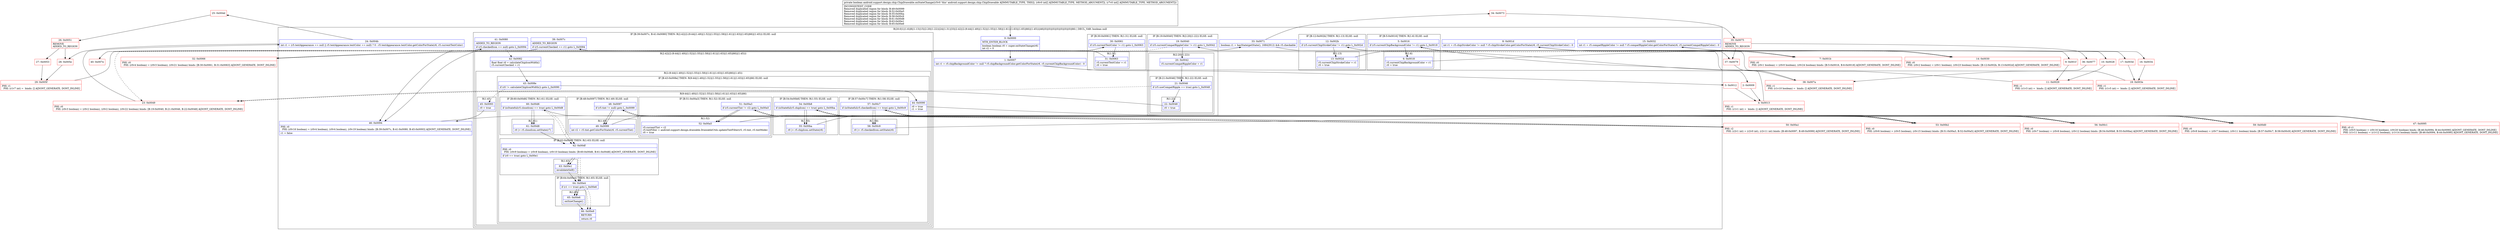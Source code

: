 digraph "CFG forandroid.support.design.chip.ChipDrawable.onStateChange([I[I)Z" {
subgraph cluster_Region_148109050 {
label = "R(20:0|1|(1:6)|8|(1:13)|15|(2:20|(1:22))|24|(1:31)|33|(2:42|(2:(9:44|(1:49)|(1:52)|(1:55)|(1:58)|(1:61)|(1:63)|(1:65)|66)|(1:45)))|46|(0)|(0)|(0)|(0)|(0)|(0)|(0)|66) | DECL_VAR: boolean null\l";
node [shape=record,color=blue];
Node_0 [shape=record,label="{0\:\ 0x0000|MTH_ENTER_BLOCK\l|boolean boolean r0 = super.onStateChange(r6)\lint r2 = 0\l}"];
Node_1 [shape=record,label="{1\:\ 0x0007|int r1 = r5.chipBackgroundColor != null ? r5.chipBackgroundColor.getColorForState(r6, r5.currentChipBackgroundColor) : 0\l}"];
subgraph cluster_IfRegion_1310733368 {
label = "IF [B:5:0x0016] THEN: R(1:6) ELSE: null";
node [shape=record,color=blue];
Node_5 [shape=record,label="{5\:\ 0x0016|if (r5.currentChipBackgroundColor != r1) goto L_0x0018\l}"];
subgraph cluster_Region_406551754 {
label = "R(1:6)";
node [shape=record,color=blue];
Node_6 [shape=record,label="{6\:\ 0x0018|r5.currentChipBackgroundColor = r1\lr0 = true\l}"];
}
}
Node_8 [shape=record,label="{8\:\ 0x001d|int r1 = r5.chipStrokeColor != null ? r5.chipStrokeColor.getColorForState(r6, r5.currentChipStrokeColor) : 0\l}"];
subgraph cluster_IfRegion_1862985124 {
label = "IF [B:12:0x002b] THEN: R(1:13) ELSE: null";
node [shape=record,color=blue];
Node_12 [shape=record,label="{12\:\ 0x002b|if (r5.currentChipStrokeColor != r1) goto L_0x002d\l}"];
subgraph cluster_Region_670091186 {
label = "R(1:13)";
node [shape=record,color=blue];
Node_13 [shape=record,label="{13\:\ 0x002d|r5.currentChipStrokeColor = r1\lr0 = true\l}"];
}
}
Node_15 [shape=record,label="{15\:\ 0x0032|int r1 = r5.compatRippleColor != null ? r5.compatRippleColor.getColorForState(r6, r5.currentCompatRippleColor) : 0\l}"];
subgraph cluster_IfRegion_2059181783 {
label = "IF [B:19:0x0040] THEN: R(2:20|(1:22)) ELSE: null";
node [shape=record,color=blue];
Node_19 [shape=record,label="{19\:\ 0x0040|if (r5.currentCompatRippleColor != r1) goto L_0x0042\l}"];
subgraph cluster_Region_847381669 {
label = "R(2:20|(1:22))";
node [shape=record,color=blue];
Node_20 [shape=record,label="{20\:\ 0x0042|r5.currentCompatRippleColor = r1\l}"];
subgraph cluster_IfRegion_993860363 {
label = "IF [B:21:0x0046] THEN: R(1:22) ELSE: null";
node [shape=record,color=blue];
Node_21 [shape=record,label="{21\:\ 0x0046|if (r5.useCompatRipple == true) goto L_0x0048\l}"];
subgraph cluster_Region_1125410776 {
label = "R(1:22)";
node [shape=record,color=blue];
Node_22 [shape=record,label="{22\:\ 0x0048|r0 = true\l}"];
}
}
}
}
Node_24 [shape=record,label="{24\:\ 0x004b|int r1 = (r5.textAppearance == null \|\| r5.textAppearance.textColor == null) ? 0 : r5.textAppearance.textColor.getColorForState(r6, r5.currentTextColor)\l}"];
subgraph cluster_IfRegion_2102159161 {
label = "IF [B:30:0x0061] THEN: R(1:31) ELSE: null";
node [shape=record,color=blue];
Node_30 [shape=record,label="{30\:\ 0x0061|if (r5.currentTextColor != r1) goto L_0x0063\l}"];
subgraph cluster_Region_1470558484 {
label = "R(1:31)";
node [shape=record,color=blue];
Node_31 [shape=record,label="{31\:\ 0x0063|r5.currentTextColor = r1\lr0 = true\l}"];
}
}
Node_33 [shape=record,label="{33\:\ 0x0071|boolean r1 = hasState(getState(), 16842912) && r5.checkable\l}"];
subgraph cluster_IfRegion_1171495665 {
label = "IF [B:39:0x007c, B:41:0x0080] THEN: R(2:42|(2:(9:44|(1:49)|(1:52)|(1:55)|(1:58)|(1:61)|(1:63)|(1:65)|66)|(1:45))) ELSE: null";
node [shape=record,color=blue];
Node_39 [shape=record,label="{39\:\ 0x007c|ADDED_TO_REGION\l|if (r5.currentChecked == r1) goto L_0x0094\l}"];
Node_41 [shape=record,label="{41\:\ 0x0080|ADDED_TO_REGION\l|if (r5.checkedIcon == null) goto L_0x0094\l}"];
subgraph cluster_Region_1527250618 {
label = "R(2:42|(2:(9:44|(1:49)|(1:52)|(1:55)|(1:58)|(1:61)|(1:63)|(1:65)|66)|(1:45)))";
node [shape=record,color=blue];
Node_42 [shape=record,label="{42\:\ 0x0082|float float r0 = calculateChipIconWidth()\lr5.currentChecked = r1\l}"];
subgraph cluster_Region_1354413339 {
label = "R(2:(9:44|(1:49)|(1:52)|(1:55)|(1:58)|(1:61)|(1:63)|(1:65)|66)|(1:45))";
node [shape=record,color=blue];
subgraph cluster_IfRegion_2030202451 {
label = "IF [B:43:0x008e] THEN: R(9:44|(1:49)|(1:52)|(1:55)|(1:58)|(1:61)|(1:63)|(1:65)|66) ELSE: null";
node [shape=record,color=blue];
Node_43 [shape=record,label="{43\:\ 0x008e|if (r0 != calculateChipIconWidth()) goto L_0x0090\l}"];
subgraph cluster_Region_1324233565 {
label = "R(9:44|(1:49)|(1:52)|(1:55)|(1:58)|(1:61)|(1:63)|(1:65)|66)";
node [shape=record,color=blue];
Node_44 [shape=record,label="{44\:\ 0x0090|r0 = true\lr1 = true\l}"];
subgraph cluster_IfRegion_236960104 {
label = "IF [B:48:0x0097] THEN: R(1:49) ELSE: null";
node [shape=record,color=blue];
Node_48 [shape=record,label="{48\:\ 0x0097|if (r5.tint != null) goto L_0x0099\l}"];
subgraph cluster_Region_970132235 {
label = "R(1:49)";
node [shape=record,color=blue];
Node_49 [shape=record,label="{49\:\ 0x0099|int r2 = r5.tint.getColorForState(r6, r5.currentTint)\l}"];
}
}
subgraph cluster_IfRegion_2060320215 {
label = "IF [B:51:0x00a3] THEN: R(1:52) ELSE: null";
node [shape=record,color=blue];
Node_51 [shape=record,label="{51\:\ 0x00a3|if (r5.currentTint != r2) goto L_0x00a5\l}"];
subgraph cluster_Region_99760786 {
label = "R(1:52)";
node [shape=record,color=blue];
Node_52 [shape=record,label="{52\:\ 0x00a5|r5.currentTint = r2\lr5.tintFilter = android.support.design.drawable.DrawableUtils.updateTintFilter(r5, r5.tint, r5.tintMode)\lr0 = true\l}"];
}
}
subgraph cluster_IfRegion_677203943 {
label = "IF [B:54:0x00b8] THEN: R(1:55) ELSE: null";
node [shape=record,color=blue];
Node_54 [shape=record,label="{54\:\ 0x00b8|if (isStateful(r5.chipIcon) == true) goto L_0x00ba\l}"];
subgraph cluster_Region_310475294 {
label = "R(1:55)";
node [shape=record,color=blue];
Node_55 [shape=record,label="{55\:\ 0x00ba|r0 \|= r5.chipIcon.setState(r6)\l}"];
}
}
subgraph cluster_IfRegion_2070670500 {
label = "IF [B:57:0x00c7] THEN: R(1:58) ELSE: null";
node [shape=record,color=blue];
Node_57 [shape=record,label="{57\:\ 0x00c7|if (isStateful(r5.checkedIcon) == true) goto L_0x00c9\l}"];
subgraph cluster_Region_1478227707 {
label = "R(1:58)";
node [shape=record,color=blue];
Node_58 [shape=record,label="{58\:\ 0x00c9|r0 \|= r5.checkedIcon.setState(r6)\l}"];
}
}
subgraph cluster_IfRegion_2122091711 {
label = "IF [B:60:0x00d6] THEN: R(1:61) ELSE: null";
node [shape=record,color=blue];
Node_60 [shape=record,label="{60\:\ 0x00d6|if (isStateful(r5.closeIcon) == true) goto L_0x00d8\l}"];
subgraph cluster_Region_1248903525 {
label = "R(1:61)";
node [shape=record,color=blue];
Node_61 [shape=record,label="{61\:\ 0x00d8|r0 \|= r5.closeIcon.setState(r7)\l}"];
}
}
subgraph cluster_IfRegion_2029322376 {
label = "IF [B:62:0x00df] THEN: R(1:63) ELSE: null";
node [shape=record,color=blue];
Node_62 [shape=record,label="{62\:\ 0x00df|PHI: r0 \l  PHI: (r0v9 boolean) = (r0v8 boolean), (r0v10 boolean) binds: [B:60:0x00d6, B:61:0x00d8] A[DONT_GENERATE, DONT_INLINE]\l|if (r0 == true) goto L_0x00e1\l}"];
subgraph cluster_Region_232505057 {
label = "R(1:63)";
node [shape=record,color=blue];
Node_63 [shape=record,label="{63\:\ 0x00e1|invalidateSelf()\l}"];
}
}
subgraph cluster_IfRegion_1329330890 {
label = "IF [B:64:0x00e4] THEN: R(1:65) ELSE: null";
node [shape=record,color=blue];
Node_64 [shape=record,label="{64\:\ 0x00e4|if (r1 == true) goto L_0x00e6\l}"];
subgraph cluster_Region_1804677445 {
label = "R(1:65)";
node [shape=record,color=blue];
Node_65 [shape=record,label="{65\:\ 0x00e6|onSizeChange()\l}"];
}
}
Node_66 [shape=record,label="{66\:\ 0x00e9|RETURN\l|return r0\l}"];
}
}
subgraph cluster_Region_1229301920 {
label = "R(1:45)";
node [shape=record,color=blue];
Node_45 [shape=record,label="{45\:\ 0x0093|r0 = true\l}"];
}
}
}
}
Node_46 [shape=record,label="{46\:\ 0x0094|PHI: r0 \l  PHI: (r0v16 boolean) = (r0v4 boolean), (r0v4 boolean), (r0v19 boolean) binds: [B:39:0x007c, B:41:0x0080, B:45:0x0093] A[DONT_GENERATE, DONT_INLINE]\l|r1 = false\l}"];
subgraph cluster_IfRegion_1905410556 {
label = "IF [B:48:0x0097] THEN: R(0) ELSE: null";
node [shape=record,color=blue];
Node_48 [shape=record,label="{48\:\ 0x0097|if (r5.tint != null) goto L_0x0099\l}"];
subgraph cluster_Region_569296281 {
label = "R(0)";
node [shape=record,color=blue];
}
}
subgraph cluster_IfRegion_711742278 {
label = "IF [B:51:0x00a3] THEN: R(0) ELSE: null";
node [shape=record,color=blue];
Node_51 [shape=record,label="{51\:\ 0x00a3|if (r5.currentTint != r2) goto L_0x00a5\l}"];
subgraph cluster_Region_831755972 {
label = "R(0)";
node [shape=record,color=blue];
}
}
subgraph cluster_IfRegion_1407881898 {
label = "IF [B:54:0x00b8] THEN: R(0) ELSE: null";
node [shape=record,color=blue];
Node_54 [shape=record,label="{54\:\ 0x00b8|if (isStateful(r5.chipIcon) == true) goto L_0x00ba\l}"];
subgraph cluster_Region_806659210 {
label = "R(0)";
node [shape=record,color=blue];
}
}
subgraph cluster_IfRegion_1728146716 {
label = "IF [B:57:0x00c7] THEN: R(0) ELSE: null";
node [shape=record,color=blue];
Node_57 [shape=record,label="{57\:\ 0x00c7|if (isStateful(r5.checkedIcon) == true) goto L_0x00c9\l}"];
subgraph cluster_Region_1250550414 {
label = "R(0)";
node [shape=record,color=blue];
}
}
subgraph cluster_IfRegion_1307662007 {
label = "IF [B:60:0x00d6] THEN: R(0) ELSE: null";
node [shape=record,color=blue];
Node_60 [shape=record,label="{60\:\ 0x00d6|if (isStateful(r5.closeIcon) == true) goto L_0x00d8\l}"];
subgraph cluster_Region_1481939831 {
label = "R(0)";
node [shape=record,color=blue];
}
}
subgraph cluster_IfRegion_406819561 {
label = "IF [B:62:0x00df] THEN: R(0) ELSE: null";
node [shape=record,color=blue];
Node_62 [shape=record,label="{62\:\ 0x00df|PHI: r0 \l  PHI: (r0v9 boolean) = (r0v8 boolean), (r0v10 boolean) binds: [B:60:0x00d6, B:61:0x00d8] A[DONT_GENERATE, DONT_INLINE]\l|if (r0 == true) goto L_0x00e1\l}"];
subgraph cluster_Region_886138092 {
label = "R(0)";
node [shape=record,color=blue];
}
}
subgraph cluster_IfRegion_826895722 {
label = "IF [B:64:0x00e4] THEN: R(0) ELSE: null";
node [shape=record,color=blue];
Node_64 [shape=record,label="{64\:\ 0x00e4|if (r1 == true) goto L_0x00e6\l}"];
subgraph cluster_Region_1992999194 {
label = "R(0)";
node [shape=record,color=blue];
}
}
Node_66 [shape=record,label="{66\:\ 0x00e9|RETURN\l|return r0\l}"];
}
Node_2 [shape=record,color=red,label="{2\:\ 0x0009}"];
Node_3 [shape=record,color=red,label="{3\:\ 0x0012}"];
Node_4 [shape=record,color=red,label="{4\:\ 0x0013|PHI: r1 \l  PHI: (r1v1 int) =  binds: [] A[DONT_GENERATE, DONT_INLINE]\l}"];
Node_7 [shape=record,color=red,label="{7\:\ 0x001b|PHI: r0 \l  PHI: (r0v1 boolean) = (r0v0 boolean), (r0v24 boolean) binds: [B:5:0x0016, B:6:0x0018] A[DONT_GENERATE, DONT_INLINE]\l}"];
Node_9 [shape=record,color=red,label="{9\:\ 0x001f}"];
Node_10 [shape=record,color=red,label="{10\:\ 0x0028}"];
Node_11 [shape=record,color=red,label="{11\:\ 0x0029|PHI: r1 \l  PHI: (r1v3 int) =  binds: [] A[DONT_GENERATE, DONT_INLINE]\l}"];
Node_14 [shape=record,color=red,label="{14\:\ 0x0030|PHI: r0 \l  PHI: (r0v2 boolean) = (r0v1 boolean), (r0v23 boolean) binds: [B:12:0x002b, B:13:0x002d] A[DONT_GENERATE, DONT_INLINE]\l}"];
Node_16 [shape=record,color=red,label="{16\:\ 0x0034}"];
Node_17 [shape=record,color=red,label="{17\:\ 0x003d}"];
Node_18 [shape=record,color=red,label="{18\:\ 0x003e|PHI: r1 \l  PHI: (r1v5 int) =  binds: [] A[DONT_GENERATE, DONT_INLINE]\l}"];
Node_23 [shape=record,color=red,label="{23\:\ 0x0049|PHI: r0 \l  PHI: (r0v3 boolean) = (r0v2 boolean), (r0v2 boolean), (r0v22 boolean) binds: [B:19:0x0040, B:21:0x0046, B:22:0x0048] A[DONT_GENERATE, DONT_INLINE]\l}"];
Node_25 [shape=record,color=red,label="{25\:\ 0x004d}"];
Node_26 [shape=record,color=red,label="{26\:\ 0x0051|REMOVE\lADDED_TO_REGION\l}"];
Node_27 [shape=record,color=red,label="{27\:\ 0x0053}"];
Node_28 [shape=record,color=red,label="{28\:\ 0x005e}"];
Node_29 [shape=record,color=red,label="{29\:\ 0x005f|PHI: r1 \l  PHI: (r1v7 int) =  binds: [] A[DONT_GENERATE, DONT_INLINE]\l}"];
Node_32 [shape=record,color=red,label="{32\:\ 0x0066|PHI: r0 \l  PHI: (r0v4 boolean) = (r0v3 boolean), (r0v21 boolean) binds: [B:30:0x0061, B:31:0x0063] A[DONT_GENERATE, DONT_INLINE]\l}"];
Node_34 [shape=record,color=red,label="{34\:\ 0x0073}"];
Node_35 [shape=record,color=red,label="{35\:\ 0x0075|REMOVE\lADDED_TO_REGION\l}"];
Node_36 [shape=record,color=red,label="{36\:\ 0x0077}"];
Node_37 [shape=record,color=red,label="{37\:\ 0x0079}"];
Node_38 [shape=record,color=red,label="{38\:\ 0x007a|PHI: r1 \l  PHI: (r1v10 boolean) =  binds: [] A[DONT_GENERATE, DONT_INLINE]\l}"];
Node_40 [shape=record,color=red,label="{40\:\ 0x007e}"];
Node_47 [shape=record,color=red,label="{47\:\ 0x0095|PHI: r0 r1 \l  PHI: (r0v5 boolean) = (r0v16 boolean), (r0v20 boolean) binds: [B:46:0x0094, B:44:0x0090] A[DONT_GENERATE, DONT_INLINE]\l  PHI: (r1v11 boolean) = (r1v12 boolean), (r1v14 boolean) binds: [B:46:0x0094, B:44:0x0090] A[DONT_GENERATE, DONT_INLINE]\l}"];
Node_50 [shape=record,color=red,label="{50\:\ 0x00a1|PHI: r2 \l  PHI: (r2v1 int) = (r2v0 int), (r2v11 int) binds: [B:48:0x0097, B:49:0x0099] A[DONT_GENERATE, DONT_INLINE]\l}"];
Node_53 [shape=record,color=red,label="{53\:\ 0x00b2|PHI: r0 \l  PHI: (r0v6 boolean) = (r0v5 boolean), (r0v15 boolean) binds: [B:51:0x00a3, B:52:0x00a5] A[DONT_GENERATE, DONT_INLINE]\l}"];
Node_56 [shape=record,color=red,label="{56\:\ 0x00c1|PHI: r0 \l  PHI: (r0v7 boolean) = (r0v6 boolean), (r0v12 boolean) binds: [B:54:0x00b8, B:55:0x00ba] A[DONT_GENERATE, DONT_INLINE]\l}"];
Node_59 [shape=record,color=red,label="{59\:\ 0x00d0|PHI: r0 \l  PHI: (r0v8 boolean) = (r0v7 boolean), (r0v11 boolean) binds: [B:57:0x00c7, B:58:0x00c9] A[DONT_GENERATE, DONT_INLINE]\l}"];
MethodNode[shape=record,label="{private boolean android.support.design.chip.ChipDrawable.onStateChange((r5v0 'this' android.support.design.chip.ChipDrawable A[IMMUTABLE_TYPE, THIS]), (r6v0 int[] A[IMMUTABLE_TYPE, METHOD_ARGUMENT]), (r7v0 int[] A[IMMUTABLE_TYPE, METHOD_ARGUMENT]))  | INCONSISTENT_CODE\lRemoved duplicated region for block: B:49:0x0099 \lRemoved duplicated region for block: B:52:0x00a5 \lRemoved duplicated region for block: B:55:0x00ba \lRemoved duplicated region for block: B:58:0x00c9 \lRemoved duplicated region for block: B:61:0x00d8 \lRemoved duplicated region for block: B:63:0x00e1 \lRemoved duplicated region for block: B:65:0x00e6 \l}"];
MethodNode -> Node_0;
Node_0 -> Node_1;
Node_1 -> Node_2;
Node_1 -> Node_3;
Node_5 -> Node_6;
Node_5 -> Node_7[style=dashed];
Node_6 -> Node_7;
Node_8 -> Node_9;
Node_8 -> Node_10;
Node_12 -> Node_13;
Node_12 -> Node_14[style=dashed];
Node_13 -> Node_14;
Node_15 -> Node_16;
Node_15 -> Node_17;
Node_19 -> Node_20;
Node_19 -> Node_23[style=dashed];
Node_20 -> Node_21;
Node_21 -> Node_22;
Node_21 -> Node_23[style=dashed];
Node_22 -> Node_23;
Node_24 -> Node_25;
Node_24 -> Node_28;
Node_30 -> Node_31;
Node_30 -> Node_32[style=dashed];
Node_31 -> Node_32;
Node_33 -> Node_34;
Node_33 -> Node_37;
Node_39 -> Node_40[style=dashed];
Node_39 -> Node_46;
Node_41 -> Node_42[style=dashed];
Node_41 -> Node_46;
Node_42 -> Node_43;
Node_43 -> Node_44;
Node_43 -> Node_45[style=dashed];
Node_44 -> Node_47;
Node_48 -> Node_49;
Node_48 -> Node_50[style=dashed];
Node_49 -> Node_50;
Node_51 -> Node_52;
Node_51 -> Node_53[style=dashed];
Node_52 -> Node_53;
Node_54 -> Node_55;
Node_54 -> Node_56[style=dashed];
Node_55 -> Node_56;
Node_57 -> Node_58;
Node_57 -> Node_59[style=dashed];
Node_58 -> Node_59;
Node_60 -> Node_61;
Node_60 -> Node_62[style=dashed];
Node_61 -> Node_62;
Node_62 -> Node_63;
Node_62 -> Node_64[style=dashed];
Node_63 -> Node_64;
Node_64 -> Node_65;
Node_64 -> Node_66[style=dashed];
Node_65 -> Node_66;
Node_45 -> Node_46;
Node_46 -> Node_47;
Node_48 -> Node_49;
Node_48 -> Node_50[style=dashed];
Node_51 -> Node_52;
Node_51 -> Node_53[style=dashed];
Node_54 -> Node_55;
Node_54 -> Node_56[style=dashed];
Node_57 -> Node_58;
Node_57 -> Node_59[style=dashed];
Node_60 -> Node_61;
Node_60 -> Node_62[style=dashed];
Node_62 -> Node_63;
Node_62 -> Node_64[style=dashed];
Node_64 -> Node_65;
Node_64 -> Node_66[style=dashed];
Node_2 -> Node_4;
Node_3 -> Node_4;
Node_4 -> Node_5;
Node_7 -> Node_8;
Node_9 -> Node_11;
Node_10 -> Node_11;
Node_11 -> Node_12;
Node_14 -> Node_15;
Node_16 -> Node_18;
Node_17 -> Node_18;
Node_18 -> Node_19;
Node_23 -> Node_24;
Node_25 -> Node_26;
Node_26 -> Node_27;
Node_26 -> Node_28;
Node_27 -> Node_29;
Node_28 -> Node_29;
Node_29 -> Node_30;
Node_32 -> Node_33;
Node_34 -> Node_35;
Node_35 -> Node_36;
Node_35 -> Node_37;
Node_36 -> Node_38;
Node_37 -> Node_38;
Node_38 -> Node_39;
Node_40 -> Node_41;
Node_47 -> Node_48;
Node_50 -> Node_51;
Node_53 -> Node_54;
Node_56 -> Node_57;
Node_59 -> Node_60;
}

